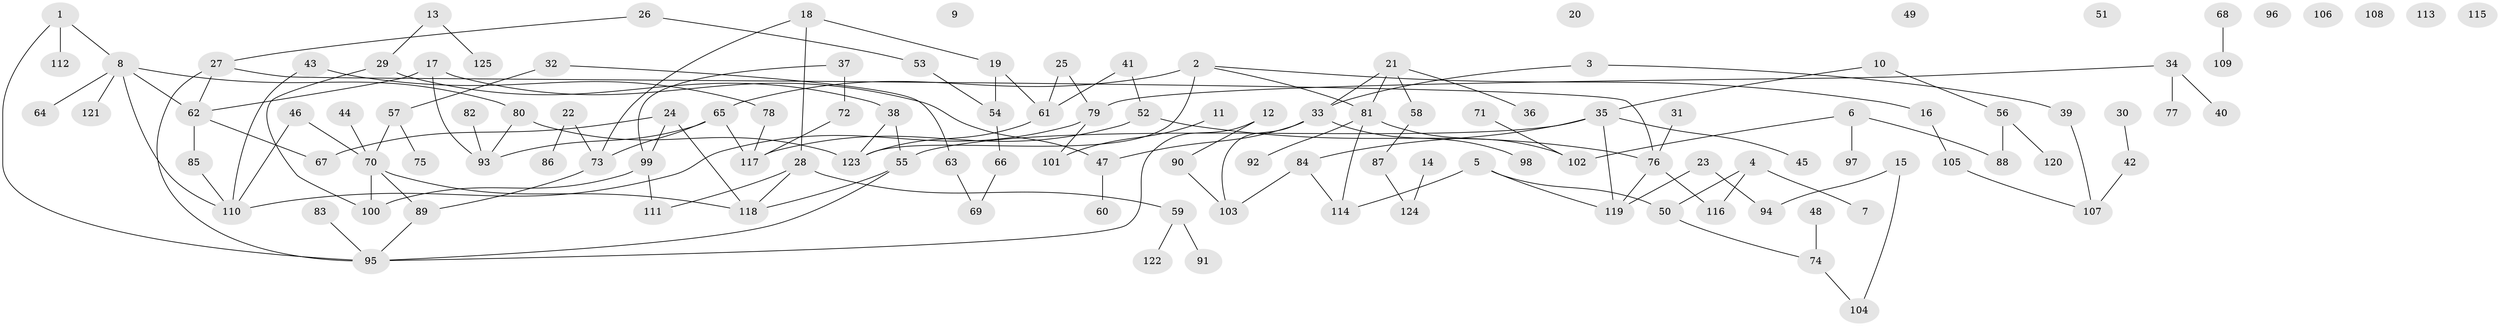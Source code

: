 // coarse degree distribution, {0: 0.18, 2: 0.2, 1: 0.42, 3: 0.06, 4: 0.02, 5: 0.02, 10: 0.02, 12: 0.02, 7: 0.02, 6: 0.04}
// Generated by graph-tools (version 1.1) at 2025/43/03/04/25 21:43:40]
// undirected, 125 vertices, 145 edges
graph export_dot {
graph [start="1"]
  node [color=gray90,style=filled];
  1;
  2;
  3;
  4;
  5;
  6;
  7;
  8;
  9;
  10;
  11;
  12;
  13;
  14;
  15;
  16;
  17;
  18;
  19;
  20;
  21;
  22;
  23;
  24;
  25;
  26;
  27;
  28;
  29;
  30;
  31;
  32;
  33;
  34;
  35;
  36;
  37;
  38;
  39;
  40;
  41;
  42;
  43;
  44;
  45;
  46;
  47;
  48;
  49;
  50;
  51;
  52;
  53;
  54;
  55;
  56;
  57;
  58;
  59;
  60;
  61;
  62;
  63;
  64;
  65;
  66;
  67;
  68;
  69;
  70;
  71;
  72;
  73;
  74;
  75;
  76;
  77;
  78;
  79;
  80;
  81;
  82;
  83;
  84;
  85;
  86;
  87;
  88;
  89;
  90;
  91;
  92;
  93;
  94;
  95;
  96;
  97;
  98;
  99;
  100;
  101;
  102;
  103;
  104;
  105;
  106;
  107;
  108;
  109;
  110;
  111;
  112;
  113;
  114;
  115;
  116;
  117;
  118;
  119;
  120;
  121;
  122;
  123;
  124;
  125;
  1 -- 8;
  1 -- 95;
  1 -- 112;
  2 -- 16;
  2 -- 65;
  2 -- 81;
  2 -- 123;
  3 -- 33;
  3 -- 39;
  4 -- 7;
  4 -- 50;
  4 -- 116;
  5 -- 50;
  5 -- 114;
  5 -- 119;
  6 -- 88;
  6 -- 97;
  6 -- 102;
  8 -- 62;
  8 -- 64;
  8 -- 80;
  8 -- 110;
  8 -- 121;
  10 -- 35;
  10 -- 56;
  11 -- 101;
  12 -- 90;
  12 -- 95;
  13 -- 29;
  13 -- 125;
  14 -- 124;
  15 -- 94;
  15 -- 104;
  16 -- 105;
  17 -- 47;
  17 -- 62;
  17 -- 93;
  18 -- 19;
  18 -- 28;
  18 -- 73;
  19 -- 54;
  19 -- 61;
  21 -- 33;
  21 -- 36;
  21 -- 58;
  21 -- 81;
  22 -- 73;
  22 -- 86;
  23 -- 94;
  23 -- 119;
  24 -- 67;
  24 -- 99;
  24 -- 118;
  25 -- 61;
  25 -- 79;
  26 -- 27;
  26 -- 53;
  27 -- 62;
  27 -- 76;
  27 -- 95;
  28 -- 59;
  28 -- 111;
  28 -- 118;
  29 -- 38;
  29 -- 100;
  30 -- 42;
  31 -- 76;
  32 -- 57;
  32 -- 63;
  33 -- 47;
  33 -- 98;
  33 -- 103;
  34 -- 40;
  34 -- 77;
  34 -- 79;
  35 -- 45;
  35 -- 55;
  35 -- 84;
  35 -- 119;
  37 -- 72;
  37 -- 99;
  38 -- 55;
  38 -- 123;
  39 -- 107;
  41 -- 52;
  41 -- 61;
  42 -- 107;
  43 -- 78;
  43 -- 110;
  44 -- 70;
  46 -- 70;
  46 -- 110;
  47 -- 60;
  48 -- 74;
  50 -- 74;
  52 -- 76;
  52 -- 117;
  53 -- 54;
  54 -- 66;
  55 -- 95;
  55 -- 118;
  56 -- 88;
  56 -- 120;
  57 -- 70;
  57 -- 75;
  58 -- 87;
  59 -- 91;
  59 -- 122;
  61 -- 123;
  62 -- 67;
  62 -- 85;
  63 -- 69;
  65 -- 73;
  65 -- 93;
  65 -- 117;
  66 -- 69;
  68 -- 109;
  70 -- 89;
  70 -- 100;
  70 -- 118;
  71 -- 102;
  72 -- 117;
  73 -- 89;
  74 -- 104;
  76 -- 116;
  76 -- 119;
  78 -- 117;
  79 -- 101;
  79 -- 110;
  80 -- 93;
  80 -- 123;
  81 -- 92;
  81 -- 102;
  81 -- 114;
  82 -- 93;
  83 -- 95;
  84 -- 103;
  84 -- 114;
  85 -- 110;
  87 -- 124;
  89 -- 95;
  90 -- 103;
  99 -- 100;
  99 -- 111;
  105 -- 107;
}
